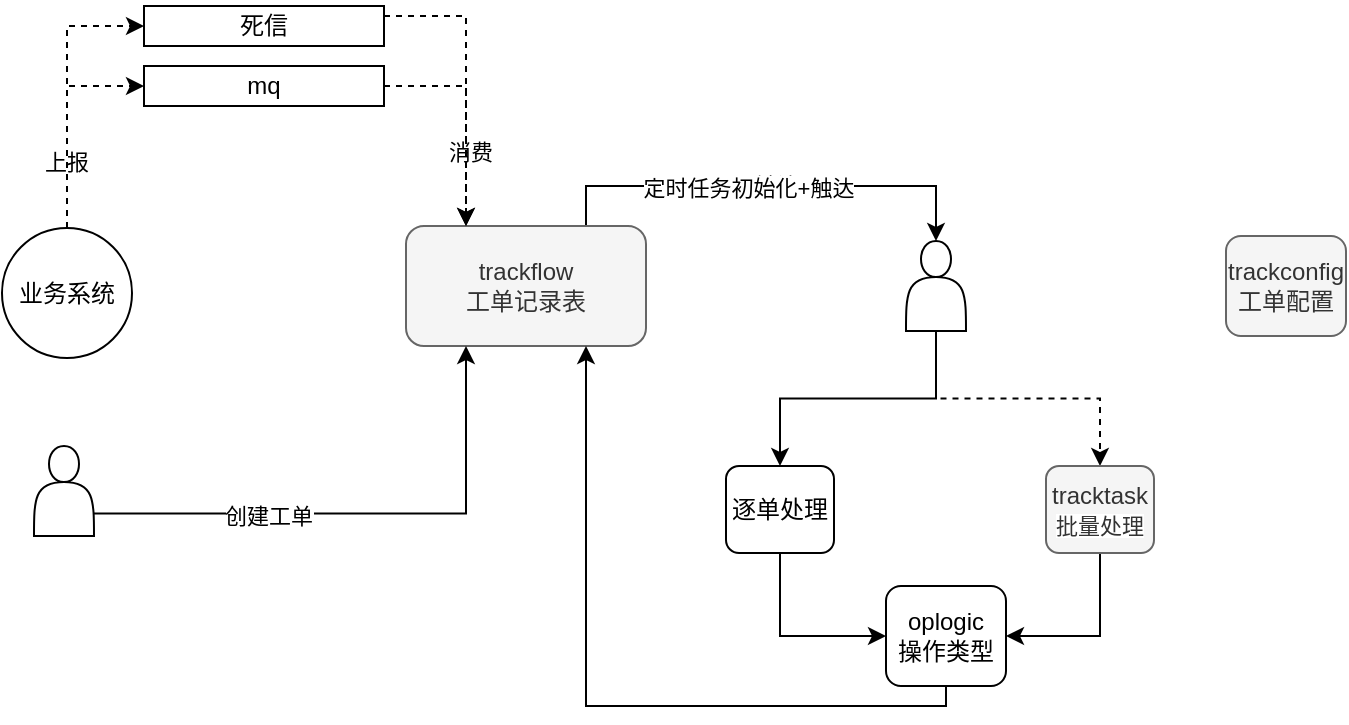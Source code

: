 <mxfile version="20.5.3" type="github">
  <diagram id="4vUD-eFAPrxCVfN6HzS1" name="第 1 页">
    <mxGraphModel dx="981" dy="548" grid="1" gridSize="10" guides="1" tooltips="1" connect="1" arrows="1" fold="1" page="1" pageScale="1" pageWidth="827" pageHeight="1169" math="0" shadow="0">
      <root>
        <mxCell id="0" />
        <mxCell id="1" parent="0" />
        <mxCell id="TutCl6MzEEco9euTKRxC-17" style="edgeStyle=orthogonalEdgeStyle;rounded=0;orthogonalLoop=1;jettySize=auto;html=1;exitX=0.75;exitY=0;exitDx=0;exitDy=0;entryX=0.5;entryY=0;entryDx=0;entryDy=0;" edge="1" parent="1" source="TutCl6MzEEco9euTKRxC-1" target="TutCl6MzEEco9euTKRxC-16">
          <mxGeometry relative="1" as="geometry" />
        </mxCell>
        <mxCell id="TutCl6MzEEco9euTKRxC-18" value="触达" style="edgeLabel;html=1;align=center;verticalAlign=middle;resizable=0;points=[];" vertex="1" connectable="0" parent="TutCl6MzEEco9euTKRxC-17">
          <mxGeometry x="0.035" relative="1" as="geometry">
            <mxPoint as="offset" />
          </mxGeometry>
        </mxCell>
        <mxCell id="TutCl6MzEEco9euTKRxC-40" value="定时任务初始化+触达" style="edgeLabel;html=1;align=center;verticalAlign=middle;resizable=0;points=[];" vertex="1" connectable="0" parent="TutCl6MzEEco9euTKRxC-17">
          <mxGeometry x="-0.485" y="-1" relative="1" as="geometry">
            <mxPoint x="43" as="offset" />
          </mxGeometry>
        </mxCell>
        <mxCell id="TutCl6MzEEco9euTKRxC-1" value="trackflow&lt;br&gt;工单记录表" style="rounded=1;whiteSpace=wrap;html=1;fillColor=#f5f5f5;fontColor=#333333;strokeColor=#666666;" vertex="1" parent="1">
          <mxGeometry x="500" y="150" width="120" height="60" as="geometry" />
        </mxCell>
        <mxCell id="TutCl6MzEEco9euTKRxC-9" style="edgeStyle=orthogonalEdgeStyle;rounded=0;orthogonalLoop=1;jettySize=auto;html=1;exitX=0.5;exitY=0;exitDx=0;exitDy=0;entryX=0;entryY=0.5;entryDx=0;entryDy=0;dashed=1;" edge="1" parent="1" source="TutCl6MzEEco9euTKRxC-2" target="TutCl6MzEEco9euTKRxC-5">
          <mxGeometry relative="1" as="geometry" />
        </mxCell>
        <mxCell id="TutCl6MzEEco9euTKRxC-13" value="上报" style="edgeLabel;html=1;align=center;verticalAlign=middle;resizable=0;points=[];" vertex="1" connectable="0" parent="TutCl6MzEEco9euTKRxC-9">
          <mxGeometry x="-0.398" y="1" relative="1" as="geometry">
            <mxPoint as="offset" />
          </mxGeometry>
        </mxCell>
        <mxCell id="TutCl6MzEEco9euTKRxC-39" style="edgeStyle=orthogonalEdgeStyle;rounded=0;orthogonalLoop=1;jettySize=auto;html=1;exitX=0.5;exitY=0;exitDx=0;exitDy=0;entryX=0;entryY=0.5;entryDx=0;entryDy=0;dashed=1;strokeColor=default;" edge="1" parent="1" source="TutCl6MzEEco9euTKRxC-2" target="TutCl6MzEEco9euTKRxC-37">
          <mxGeometry relative="1" as="geometry" />
        </mxCell>
        <mxCell id="TutCl6MzEEco9euTKRxC-2" value="业务系统" style="ellipse;whiteSpace=wrap;html=1;aspect=fixed;" vertex="1" parent="1">
          <mxGeometry x="298" y="151" width="65" height="65" as="geometry" />
        </mxCell>
        <mxCell id="TutCl6MzEEco9euTKRxC-11" style="edgeStyle=orthogonalEdgeStyle;rounded=0;orthogonalLoop=1;jettySize=auto;html=1;exitX=1;exitY=0.75;exitDx=0;exitDy=0;entryX=0.25;entryY=1;entryDx=0;entryDy=0;" edge="1" parent="1" source="TutCl6MzEEco9euTKRxC-15" target="TutCl6MzEEco9euTKRxC-1">
          <mxGeometry relative="1" as="geometry">
            <mxPoint x="280" y="300" as="sourcePoint" />
          </mxGeometry>
        </mxCell>
        <mxCell id="TutCl6MzEEco9euTKRxC-14" value="创建工单" style="edgeLabel;html=1;align=center;verticalAlign=middle;resizable=0;points=[];" vertex="1" connectable="0" parent="TutCl6MzEEco9euTKRxC-11">
          <mxGeometry x="-0.356" y="-1" relative="1" as="geometry">
            <mxPoint as="offset" />
          </mxGeometry>
        </mxCell>
        <mxCell id="TutCl6MzEEco9euTKRxC-5" value="mq" style="rounded=0;whiteSpace=wrap;html=1;" vertex="1" parent="1">
          <mxGeometry x="369" y="70" width="120" height="20" as="geometry" />
        </mxCell>
        <mxCell id="TutCl6MzEEco9euTKRxC-10" style="edgeStyle=orthogonalEdgeStyle;rounded=0;orthogonalLoop=1;jettySize=auto;html=1;exitX=1;exitY=0.5;exitDx=0;exitDy=0;strokeColor=default;dashed=1;entryX=0.25;entryY=0;entryDx=0;entryDy=0;" edge="1" parent="1" source="TutCl6MzEEco9euTKRxC-5" target="TutCl6MzEEco9euTKRxC-1">
          <mxGeometry relative="1" as="geometry">
            <mxPoint x="474" y="45.0" as="sourcePoint" />
          </mxGeometry>
        </mxCell>
        <mxCell id="TutCl6MzEEco9euTKRxC-12" value="消费" style="edgeLabel;html=1;align=center;verticalAlign=middle;resizable=0;points=[];" vertex="1" connectable="0" parent="TutCl6MzEEco9euTKRxC-10">
          <mxGeometry x="0.33" y="2" relative="1" as="geometry">
            <mxPoint as="offset" />
          </mxGeometry>
        </mxCell>
        <mxCell id="TutCl6MzEEco9euTKRxC-15" value="" style="shape=actor;whiteSpace=wrap;html=1;" vertex="1" parent="1">
          <mxGeometry x="314" y="260" width="30" height="45" as="geometry" />
        </mxCell>
        <mxCell id="TutCl6MzEEco9euTKRxC-22" style="edgeStyle=orthogonalEdgeStyle;rounded=0;orthogonalLoop=1;jettySize=auto;html=1;exitX=0.5;exitY=1;exitDx=0;exitDy=0;entryX=0.5;entryY=0;entryDx=0;entryDy=0;dashed=1;" edge="1" parent="1" source="TutCl6MzEEco9euTKRxC-16" target="TutCl6MzEEco9euTKRxC-21">
          <mxGeometry relative="1" as="geometry" />
        </mxCell>
        <mxCell id="TutCl6MzEEco9euTKRxC-32" style="edgeStyle=orthogonalEdgeStyle;rounded=0;orthogonalLoop=1;jettySize=auto;html=1;exitX=0.5;exitY=1;exitDx=0;exitDy=0;entryX=0.5;entryY=0;entryDx=0;entryDy=0;strokeColor=default;" edge="1" parent="1" source="TutCl6MzEEco9euTKRxC-16" target="TutCl6MzEEco9euTKRxC-31">
          <mxGeometry relative="1" as="geometry" />
        </mxCell>
        <mxCell id="TutCl6MzEEco9euTKRxC-16" value="" style="shape=actor;whiteSpace=wrap;html=1;" vertex="1" parent="1">
          <mxGeometry x="750" y="157.5" width="30" height="45" as="geometry" />
        </mxCell>
        <mxCell id="TutCl6MzEEco9euTKRxC-30" style="edgeStyle=orthogonalEdgeStyle;rounded=0;orthogonalLoop=1;jettySize=auto;html=1;exitX=0.5;exitY=1;exitDx=0;exitDy=0;strokeColor=default;entryX=1;entryY=0.5;entryDx=0;entryDy=0;" edge="1" parent="1" source="TutCl6MzEEco9euTKRxC-21" target="TutCl6MzEEco9euTKRxC-27">
          <mxGeometry relative="1" as="geometry" />
        </mxCell>
        <mxCell id="TutCl6MzEEco9euTKRxC-21" value="tracktask&lt;br&gt;&lt;span style=&quot;font-size: 11px; background-color: rgb(255, 255, 255);&quot;&gt;批量处理&lt;/span&gt;" style="rounded=1;whiteSpace=wrap;html=1;fillColor=#f5f5f5;fontColor=#333333;strokeColor=#666666;" vertex="1" parent="1">
          <mxGeometry x="820" y="270" width="54" height="43.5" as="geometry" />
        </mxCell>
        <mxCell id="TutCl6MzEEco9euTKRxC-35" style="edgeStyle=orthogonalEdgeStyle;rounded=0;orthogonalLoop=1;jettySize=auto;html=1;exitX=0.5;exitY=1;exitDx=0;exitDy=0;entryX=0.75;entryY=1;entryDx=0;entryDy=0;strokeColor=default;" edge="1" parent="1" source="TutCl6MzEEco9euTKRxC-27" target="TutCl6MzEEco9euTKRxC-1">
          <mxGeometry relative="1" as="geometry">
            <Array as="points">
              <mxPoint x="770" y="390" />
              <mxPoint x="590" y="390" />
            </Array>
          </mxGeometry>
        </mxCell>
        <mxCell id="TutCl6MzEEco9euTKRxC-27" value="oplogic&lt;br&gt;操作类型" style="rounded=1;whiteSpace=wrap;html=1;" vertex="1" parent="1">
          <mxGeometry x="740" y="330" width="60" height="50" as="geometry" />
        </mxCell>
        <mxCell id="TutCl6MzEEco9euTKRxC-33" style="edgeStyle=orthogonalEdgeStyle;rounded=0;orthogonalLoop=1;jettySize=auto;html=1;exitX=0.5;exitY=1;exitDx=0;exitDy=0;entryX=0;entryY=0.5;entryDx=0;entryDy=0;strokeColor=default;" edge="1" parent="1" source="TutCl6MzEEco9euTKRxC-31" target="TutCl6MzEEco9euTKRxC-27">
          <mxGeometry relative="1" as="geometry" />
        </mxCell>
        <mxCell id="TutCl6MzEEco9euTKRxC-31" value="逐单处理" style="rounded=1;whiteSpace=wrap;html=1;" vertex="1" parent="1">
          <mxGeometry x="660" y="270" width="54" height="43.5" as="geometry" />
        </mxCell>
        <mxCell id="TutCl6MzEEco9euTKRxC-36" value="trackconfig&lt;br&gt;工单配置" style="rounded=1;whiteSpace=wrap;html=1;fillColor=#f5f5f5;fontColor=#333333;strokeColor=#666666;" vertex="1" parent="1">
          <mxGeometry x="910" y="155" width="60" height="50" as="geometry" />
        </mxCell>
        <mxCell id="TutCl6MzEEco9euTKRxC-38" style="edgeStyle=orthogonalEdgeStyle;rounded=0;orthogonalLoop=1;jettySize=auto;html=1;exitX=1;exitY=0.25;exitDx=0;exitDy=0;entryX=0.25;entryY=0;entryDx=0;entryDy=0;strokeColor=default;dashed=1;" edge="1" parent="1" source="TutCl6MzEEco9euTKRxC-37" target="TutCl6MzEEco9euTKRxC-1">
          <mxGeometry relative="1" as="geometry" />
        </mxCell>
        <mxCell id="TutCl6MzEEco9euTKRxC-37" value="死信" style="rounded=0;whiteSpace=wrap;html=1;" vertex="1" parent="1">
          <mxGeometry x="369" y="40" width="120" height="20" as="geometry" />
        </mxCell>
      </root>
    </mxGraphModel>
  </diagram>
</mxfile>

